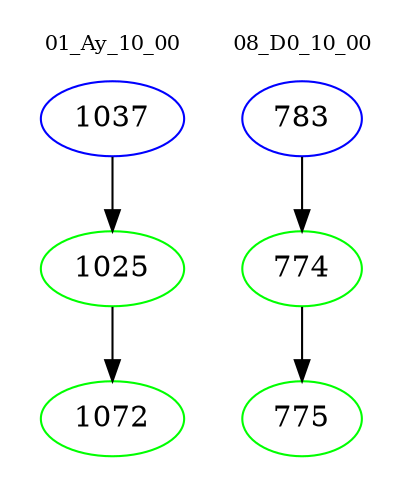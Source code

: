 digraph{
subgraph cluster_0 {
color = white
label = "01_Ay_10_00";
fontsize=10;
T0_1037 [label="1037", color="blue"]
T0_1037 -> T0_1025 [color="black"]
T0_1025 [label="1025", color="green"]
T0_1025 -> T0_1072 [color="black"]
T0_1072 [label="1072", color="green"]
}
subgraph cluster_1 {
color = white
label = "08_D0_10_00";
fontsize=10;
T1_783 [label="783", color="blue"]
T1_783 -> T1_774 [color="black"]
T1_774 [label="774", color="green"]
T1_774 -> T1_775 [color="black"]
T1_775 [label="775", color="green"]
}
}
